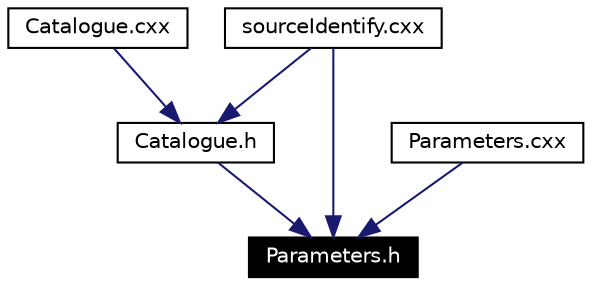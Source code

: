digraph inheritance
{
  Node79 [shape="box",label="Parameters.h",fontsize=10,height=0.2,width=0.4,fontname="Helvetica",color="black",style="filled" fontcolor="white"];
  Node80 -> Node79 [color="midnightblue",fontsize=10,style="solid",fontname="Helvetica"];
  Node80 [shape="box",label="Catalogue.h",fontsize=10,height=0.2,width=0.4,fontname="Helvetica",color="black",URL="$_catalogue_8h.html"];
  Node81 -> Node80 [color="midnightblue",fontsize=10,style="solid",fontname="Helvetica"];
  Node81 [shape="box",label="Catalogue.cxx",fontsize=10,height=0.2,width=0.4,fontname="Helvetica",color="black",URL="$_catalogue_8cxx.html"];
  Node82 -> Node80 [color="midnightblue",fontsize=10,style="solid",fontname="Helvetica"];
  Node82 [shape="box",label="sourceIdentify.cxx",fontsize=10,height=0.2,width=0.4,fontname="Helvetica",color="black",URL="$source_identify_8cxx.html"];
  Node83 -> Node79 [color="midnightblue",fontsize=10,style="solid",fontname="Helvetica"];
  Node83 [shape="box",label="Parameters.cxx",fontsize=10,height=0.2,width=0.4,fontname="Helvetica",color="black",URL="$_parameters_8cxx.html"];
  Node82 -> Node79 [color="midnightblue",fontsize=10,style="solid",fontname="Helvetica"];
}

